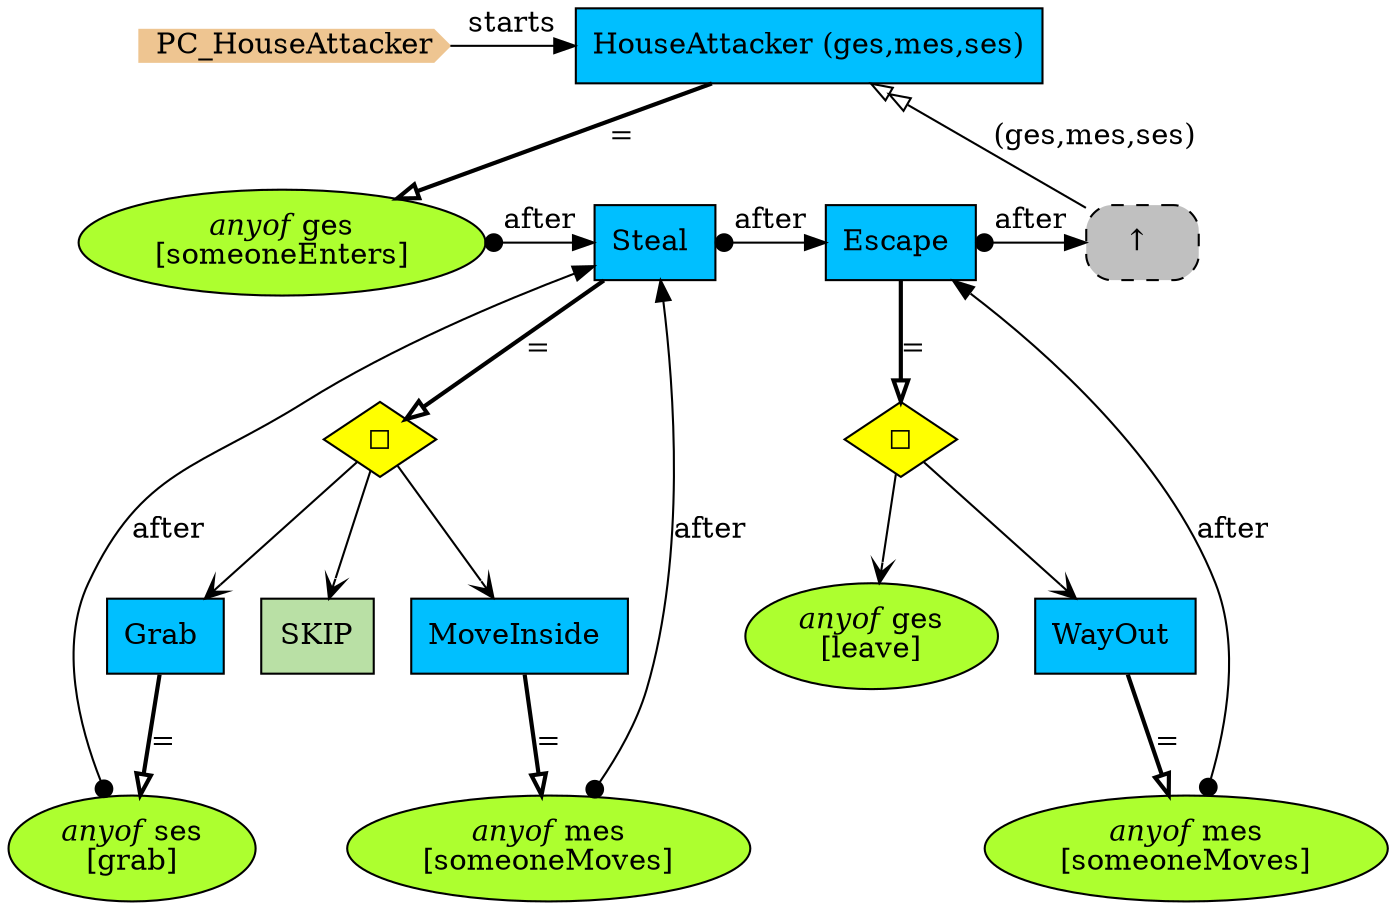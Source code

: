 digraph {
StartN_ [shape = cds,color=burlywood2,style=filled,height=.2,width=.2, label =PC_HouseAttacker];
someoneEnters [shape=ellipse,fillcolor=greenyellow,style = filled,label=<<I>anyof</I> ges<br/>[someoneEnters]>];
Steal [shape=box,fillcolor=deepskyblue,style = filled,label="Steal "];
someoneMoves [shape=ellipse,fillcolor=greenyellow,style = filled,label=<<I>anyof</I> mes<br/>[someoneMoves]>];
grab [shape=ellipse,fillcolor=greenyellow,style = filled,label=<<I>anyof</I> ses<br/>[grab]>];
OpEscape [shape=diamond,fillcolor=yellow,style = filled,label="◻︎"];
someoneMoves2 [shape=ellipse,fillcolor=greenyellow,style = filled,label=<<I>anyof</I> mes<br/>[someoneMoves]>];
leave [shape=ellipse,fillcolor=greenyellow,style = filled,label=<<I>anyof</I> ges<br/>[leave]>];
RefHouseAttacker [shape=rectangle,fillcolor=gray,style="rounded,filled,dashed",label="↑ "];
WayOut [shape=box,fillcolor=deepskyblue,style = filled,label="WayOut "];
Escape [shape=box,fillcolor=deepskyblue,style = filled,label="Escape "];
Grab [shape=box,fillcolor=deepskyblue,style = filled,label="Grab "];
MoveInside [shape=box,fillcolor=deepskyblue,style = filled,label="MoveInside "];
SKIP [shape=box,fillcolor="#B9E0A5",style = filled,label="SKIP"];
OpSteal [shape=diamond,fillcolor=yellow,style = filled,label="◻︎"];
HouseAttacker [shape=box,fillcolor=deepskyblue,style = filled,label="HouseAttacker (ges,mes,ses)"];

{rank=same;RefHouseAttacker,Escape,Steal,someoneEnters}
{rank=same;HouseAttacker,StartN_}

RefHouseAttacker->HouseAttacker[arrowhead="normalnormal",fillcolor=white,label=" (ges,mes,ses)"];
OpEscape->leave[arrowhead="open"];
OpEscape->WayOut[arrowhead="open"];
someoneMoves->Steal[arrowtail=dot,dir=both,label="after"];
OpSteal->Grab[arrowhead="open"];
someoneEnters->Steal[arrowtail=dot,dir=both,label="after"];
Steal->OpSteal[arrowhead="onormal",penwidth=2,label="="];
WayOut->someoneMoves2[arrowhead="onormal",penwidth=2,label="="];
Escape->OpEscape[arrowhead="onormal",penwidth=2,label="="];
Grab->grab[arrowhead="onormal",penwidth=2,label="="];
MoveInside->someoneMoves[arrowhead="onormal",penwidth=2,label="="];
HouseAttacker->someoneEnters[arrowhead="onormal",penwidth=2,label="="];
StartN_->HouseAttacker[label="starts"];
OpSteal->MoveInside[arrowhead="open"];
OpSteal->SKIP[arrowhead="open"];
grab->Steal[arrowtail=dot,dir=both,label="after"];
someoneMoves2->Escape[arrowtail=dot,dir=both,label="after"];
Steal->Escape[arrowtail=dot,dir=both,label="after"];
Escape->RefHouseAttacker[arrowtail=dot,dir=both,label="after"];
}